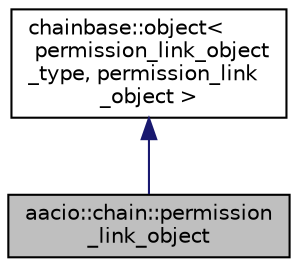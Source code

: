 digraph "aacio::chain::permission_link_object"
{
  edge [fontname="Helvetica",fontsize="10",labelfontname="Helvetica",labelfontsize="10"];
  node [fontname="Helvetica",fontsize="10",shape=record];
  Node0 [label="aacio::chain::permission\l_link_object",height=0.2,width=0.4,color="black", fillcolor="grey75", style="filled", fontcolor="black"];
  Node1 -> Node0 [dir="back",color="midnightblue",fontsize="10",style="solid",fontname="Helvetica"];
  Node1 [label="chainbase::object\<\l permission_link_object\l_type, permission_link\l_object \>",height=0.2,width=0.4,color="black", fillcolor="white", style="filled",URL="$structchainbase_1_1object.html"];
}
